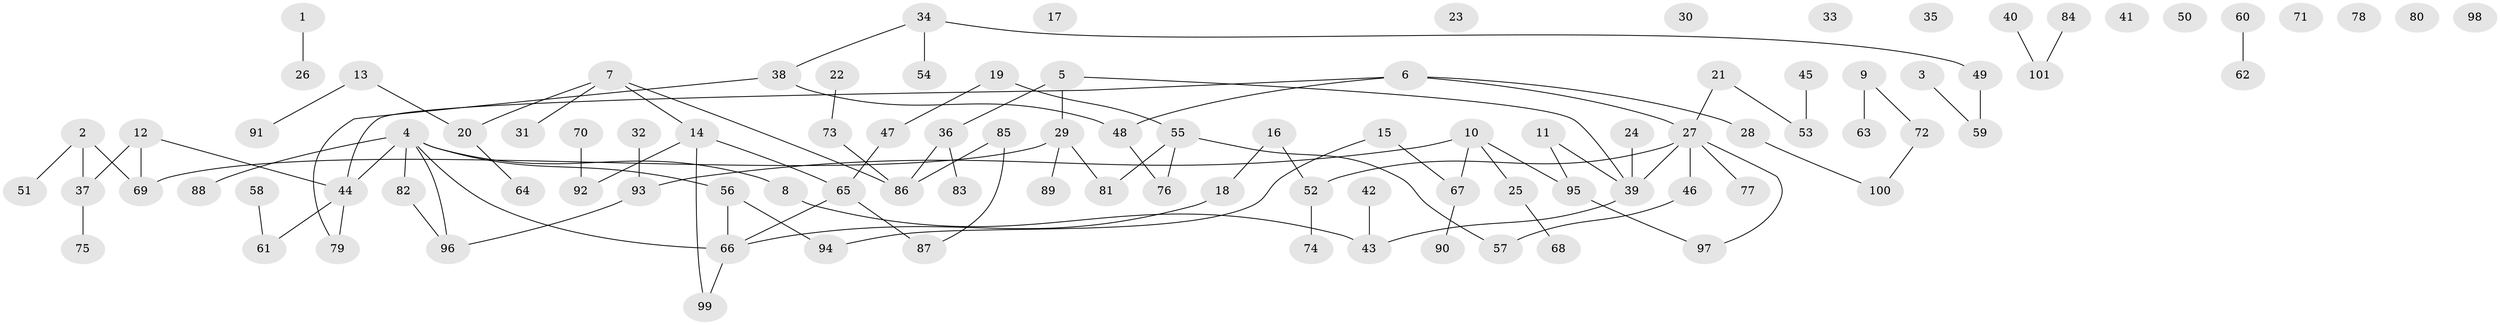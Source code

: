// Generated by graph-tools (version 1.1) at 2025/12/03/09/25 04:12:57]
// undirected, 101 vertices, 102 edges
graph export_dot {
graph [start="1"]
  node [color=gray90,style=filled];
  1;
  2;
  3;
  4;
  5;
  6;
  7;
  8;
  9;
  10;
  11;
  12;
  13;
  14;
  15;
  16;
  17;
  18;
  19;
  20;
  21;
  22;
  23;
  24;
  25;
  26;
  27;
  28;
  29;
  30;
  31;
  32;
  33;
  34;
  35;
  36;
  37;
  38;
  39;
  40;
  41;
  42;
  43;
  44;
  45;
  46;
  47;
  48;
  49;
  50;
  51;
  52;
  53;
  54;
  55;
  56;
  57;
  58;
  59;
  60;
  61;
  62;
  63;
  64;
  65;
  66;
  67;
  68;
  69;
  70;
  71;
  72;
  73;
  74;
  75;
  76;
  77;
  78;
  79;
  80;
  81;
  82;
  83;
  84;
  85;
  86;
  87;
  88;
  89;
  90;
  91;
  92;
  93;
  94;
  95;
  96;
  97;
  98;
  99;
  100;
  101;
  1 -- 26;
  2 -- 37;
  2 -- 51;
  2 -- 69;
  3 -- 59;
  4 -- 8;
  4 -- 44;
  4 -- 56;
  4 -- 66;
  4 -- 82;
  4 -- 88;
  4 -- 96;
  5 -- 29;
  5 -- 36;
  5 -- 39;
  6 -- 27;
  6 -- 28;
  6 -- 44;
  6 -- 48;
  7 -- 14;
  7 -- 20;
  7 -- 31;
  7 -- 86;
  8 -- 43;
  9 -- 63;
  9 -- 72;
  10 -- 25;
  10 -- 67;
  10 -- 93;
  10 -- 95;
  11 -- 39;
  11 -- 95;
  12 -- 37;
  12 -- 44;
  12 -- 69;
  13 -- 20;
  13 -- 91;
  14 -- 65;
  14 -- 92;
  14 -- 99;
  15 -- 67;
  15 -- 94;
  16 -- 18;
  16 -- 52;
  18 -- 66;
  19 -- 47;
  19 -- 55;
  20 -- 64;
  21 -- 27;
  21 -- 53;
  22 -- 73;
  24 -- 39;
  25 -- 68;
  27 -- 39;
  27 -- 46;
  27 -- 52;
  27 -- 77;
  27 -- 97;
  28 -- 100;
  29 -- 69;
  29 -- 81;
  29 -- 89;
  32 -- 93;
  34 -- 38;
  34 -- 49;
  34 -- 54;
  36 -- 83;
  36 -- 86;
  37 -- 75;
  38 -- 48;
  38 -- 79;
  39 -- 43;
  40 -- 101;
  42 -- 43;
  44 -- 61;
  44 -- 79;
  45 -- 53;
  46 -- 57;
  47 -- 65;
  48 -- 76;
  49 -- 59;
  52 -- 74;
  55 -- 57;
  55 -- 76;
  55 -- 81;
  56 -- 66;
  56 -- 94;
  58 -- 61;
  60 -- 62;
  65 -- 66;
  65 -- 87;
  66 -- 99;
  67 -- 90;
  70 -- 92;
  72 -- 100;
  73 -- 86;
  82 -- 96;
  84 -- 101;
  85 -- 86;
  85 -- 87;
  93 -- 96;
  95 -- 97;
}
